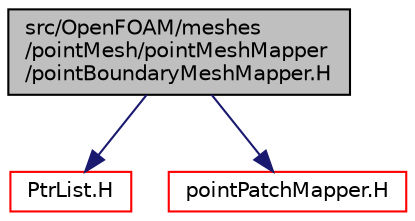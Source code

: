 digraph "src/OpenFOAM/meshes/pointMesh/pointMeshMapper/pointBoundaryMeshMapper.H"
{
  bgcolor="transparent";
  edge [fontname="Helvetica",fontsize="10",labelfontname="Helvetica",labelfontsize="10"];
  node [fontname="Helvetica",fontsize="10",shape=record];
  Node1 [label="src/OpenFOAM/meshes\l/pointMesh/pointMeshMapper\l/pointBoundaryMeshMapper.H",height=0.2,width=0.4,color="black", fillcolor="grey75", style="filled", fontcolor="black"];
  Node1 -> Node2 [color="midnightblue",fontsize="10",style="solid",fontname="Helvetica"];
  Node2 [label="PtrList.H",height=0.2,width=0.4,color="red",URL="$a07818.html"];
  Node1 -> Node3 [color="midnightblue",fontsize="10",style="solid",fontname="Helvetica"];
  Node3 [label="pointPatchMapper.H",height=0.2,width=0.4,color="red",URL="$a08732.html"];
}
